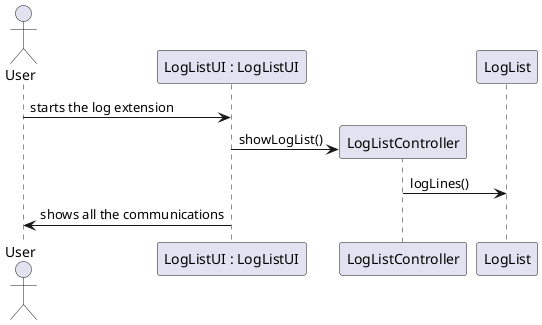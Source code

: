 @startuml ipc_05_1_design2.png
    actor User as u
    participant "LogListUI : LogListUI" as ui
    participant "LogListController" as ctrl
    participant "LogList" as LogList

    u -> ui : starts the log extension
    create ctrl
    ui -> ctrl : showLogList()
    ctrl -> LogList : logLines()
    ui -> u : shows all the communications

@enduml